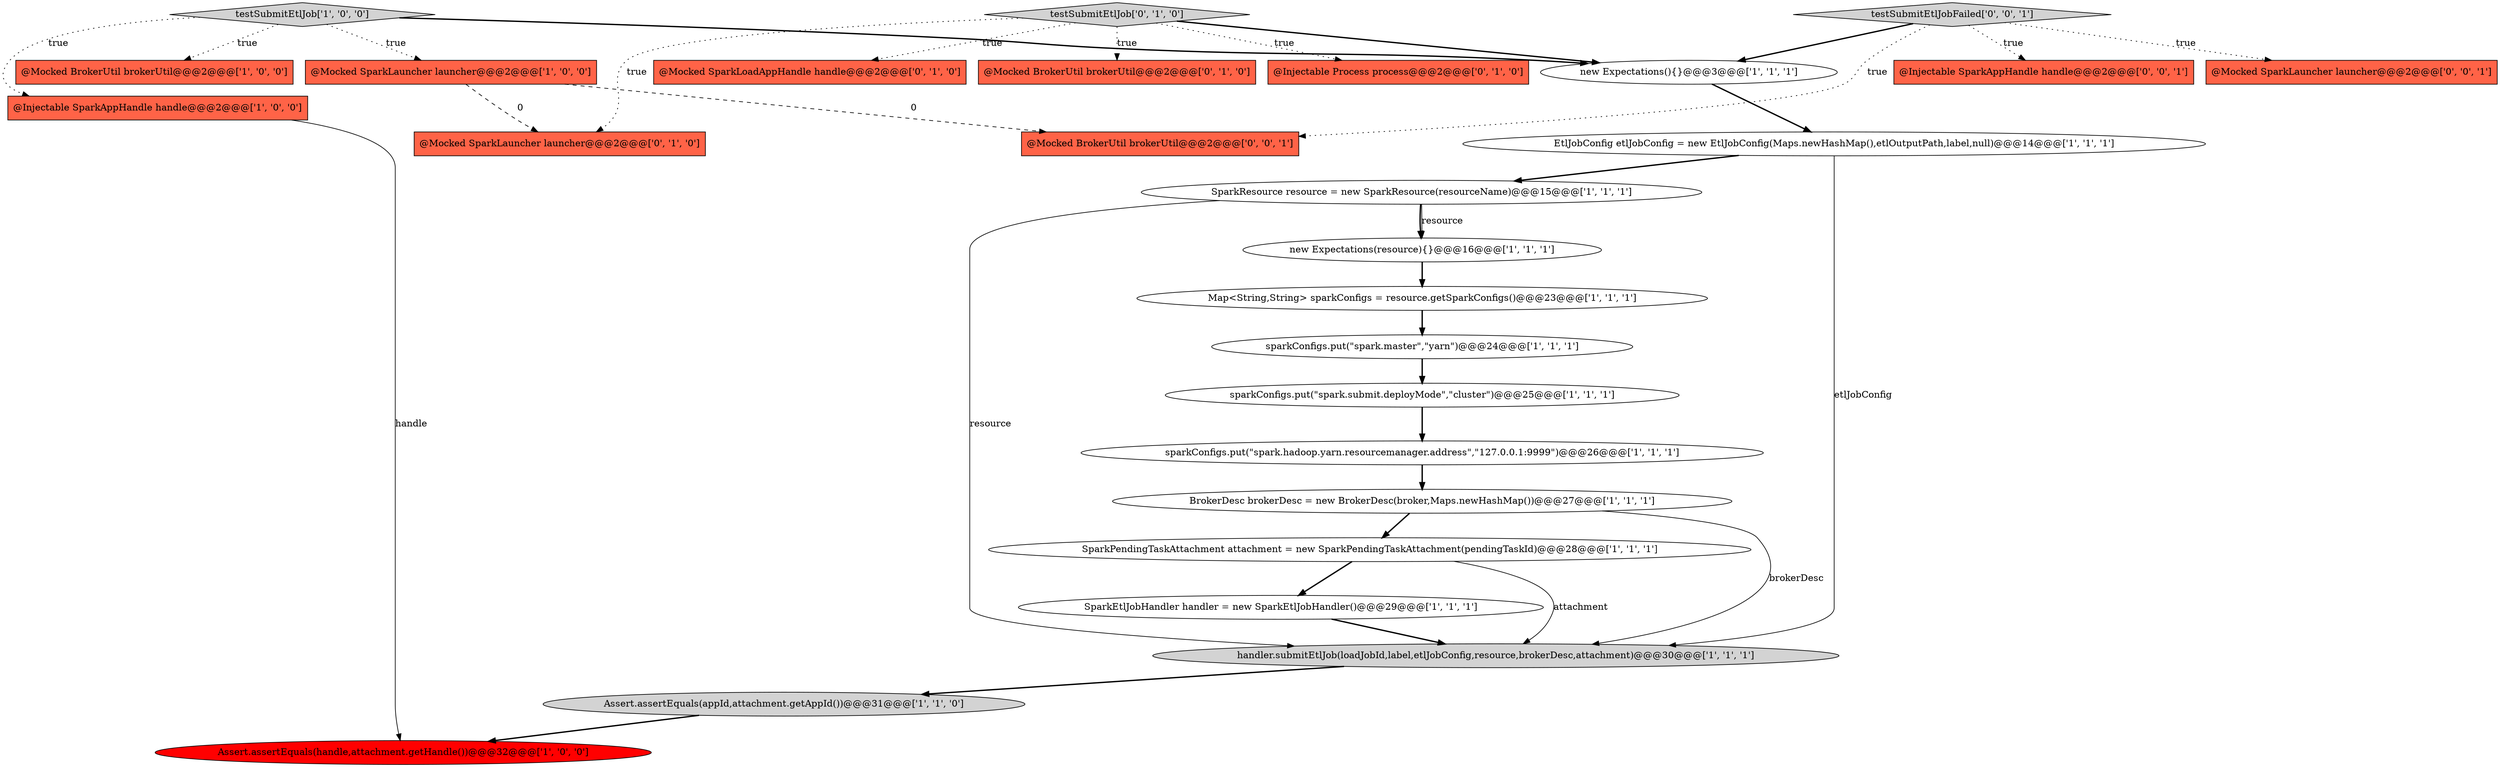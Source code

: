 digraph {
1 [style = filled, label = "Assert.assertEquals(appId,attachment.getAppId())@@@31@@@['1', '1', '0']", fillcolor = lightgray, shape = ellipse image = "AAA0AAABBB1BBB"];
8 [style = filled, label = "@Mocked BrokerUtil brokerUtil@@@2@@@['1', '0', '0']", fillcolor = tomato, shape = box image = "AAA0AAABBB1BBB"];
2 [style = filled, label = "BrokerDesc brokerDesc = new BrokerDesc(broker,Maps.newHashMap())@@@27@@@['1', '1', '1']", fillcolor = white, shape = ellipse image = "AAA0AAABBB1BBB"];
14 [style = filled, label = "testSubmitEtlJob['1', '0', '0']", fillcolor = lightgray, shape = diamond image = "AAA0AAABBB1BBB"];
5 [style = filled, label = "new Expectations(){}@@@3@@@['1', '1', '1']", fillcolor = white, shape = ellipse image = "AAA0AAABBB1BBB"];
16 [style = filled, label = "Assert.assertEquals(handle,attachment.getHandle())@@@32@@@['1', '0', '0']", fillcolor = red, shape = ellipse image = "AAA1AAABBB1BBB"];
20 [style = filled, label = "@Mocked SparkLoadAppHandle handle@@@2@@@['0', '1', '0']", fillcolor = tomato, shape = box image = "AAA0AAABBB2BBB"];
12 [style = filled, label = "@Mocked SparkLauncher launcher@@@2@@@['1', '0', '0']", fillcolor = tomato, shape = box image = "AAA1AAABBB1BBB"];
18 [style = filled, label = "@Mocked BrokerUtil brokerUtil@@@2@@@['0', '1', '0']", fillcolor = tomato, shape = box image = "AAA0AAABBB2BBB"];
24 [style = filled, label = "@Injectable SparkAppHandle handle@@@2@@@['0', '0', '1']", fillcolor = tomato, shape = box image = "AAA0AAABBB3BBB"];
0 [style = filled, label = "sparkConfigs.put(\"spark.hadoop.yarn.resourcemanager.address\",\"127.0.0.1:9999\")@@@26@@@['1', '1', '1']", fillcolor = white, shape = ellipse image = "AAA0AAABBB1BBB"];
22 [style = filled, label = "@Mocked SparkLauncher launcher@@@2@@@['0', '1', '0']", fillcolor = tomato, shape = box image = "AAA1AAABBB2BBB"];
11 [style = filled, label = "SparkEtlJobHandler handler = new SparkEtlJobHandler()@@@29@@@['1', '1', '1']", fillcolor = white, shape = ellipse image = "AAA0AAABBB1BBB"];
6 [style = filled, label = "SparkResource resource = new SparkResource(resourceName)@@@15@@@['1', '1', '1']", fillcolor = white, shape = ellipse image = "AAA0AAABBB1BBB"];
21 [style = filled, label = "testSubmitEtlJob['0', '1', '0']", fillcolor = lightgray, shape = diamond image = "AAA0AAABBB2BBB"];
15 [style = filled, label = "SparkPendingTaskAttachment attachment = new SparkPendingTaskAttachment(pendingTaskId)@@@28@@@['1', '1', '1']", fillcolor = white, shape = ellipse image = "AAA0AAABBB1BBB"];
23 [style = filled, label = "@Mocked SparkLauncher launcher@@@2@@@['0', '0', '1']", fillcolor = tomato, shape = box image = "AAA0AAABBB3BBB"];
9 [style = filled, label = "sparkConfigs.put(\"spark.submit.deployMode\",\"cluster\")@@@25@@@['1', '1', '1']", fillcolor = white, shape = ellipse image = "AAA0AAABBB1BBB"];
19 [style = filled, label = "@Injectable Process process@@@2@@@['0', '1', '0']", fillcolor = tomato, shape = box image = "AAA0AAABBB2BBB"];
3 [style = filled, label = "@Injectable SparkAppHandle handle@@@2@@@['1', '0', '0']", fillcolor = tomato, shape = box image = "AAA0AAABBB1BBB"];
26 [style = filled, label = "testSubmitEtlJobFailed['0', '0', '1']", fillcolor = lightgray, shape = diamond image = "AAA0AAABBB3BBB"];
4 [style = filled, label = "new Expectations(resource){}@@@16@@@['1', '1', '1']", fillcolor = white, shape = ellipse image = "AAA0AAABBB1BBB"];
7 [style = filled, label = "Map<String,String> sparkConfigs = resource.getSparkConfigs()@@@23@@@['1', '1', '1']", fillcolor = white, shape = ellipse image = "AAA0AAABBB1BBB"];
17 [style = filled, label = "handler.submitEtlJob(loadJobId,label,etlJobConfig,resource,brokerDesc,attachment)@@@30@@@['1', '1', '1']", fillcolor = lightgray, shape = ellipse image = "AAA0AAABBB1BBB"];
10 [style = filled, label = "EtlJobConfig etlJobConfig = new EtlJobConfig(Maps.newHashMap(),etlOutputPath,label,null)@@@14@@@['1', '1', '1']", fillcolor = white, shape = ellipse image = "AAA0AAABBB1BBB"];
13 [style = filled, label = "sparkConfigs.put(\"spark.master\",\"yarn\")@@@24@@@['1', '1', '1']", fillcolor = white, shape = ellipse image = "AAA0AAABBB1BBB"];
25 [style = filled, label = "@Mocked BrokerUtil brokerUtil@@@2@@@['0', '0', '1']", fillcolor = tomato, shape = box image = "AAA0AAABBB3BBB"];
7->13 [style = bold, label=""];
5->10 [style = bold, label=""];
21->20 [style = dotted, label="true"];
9->0 [style = bold, label=""];
17->1 [style = bold, label=""];
14->12 [style = dotted, label="true"];
3->16 [style = solid, label="handle"];
6->17 [style = solid, label="resource"];
21->18 [style = dotted, label="true"];
26->5 [style = bold, label=""];
26->25 [style = dotted, label="true"];
0->2 [style = bold, label=""];
15->17 [style = solid, label="attachment"];
21->22 [style = dotted, label="true"];
26->23 [style = dotted, label="true"];
10->6 [style = bold, label=""];
4->7 [style = bold, label=""];
2->17 [style = solid, label="brokerDesc"];
21->5 [style = bold, label=""];
6->4 [style = bold, label=""];
6->4 [style = solid, label="resource"];
12->25 [style = dashed, label="0"];
15->11 [style = bold, label=""];
1->16 [style = bold, label=""];
21->19 [style = dotted, label="true"];
26->24 [style = dotted, label="true"];
2->15 [style = bold, label=""];
12->22 [style = dashed, label="0"];
14->8 [style = dotted, label="true"];
10->17 [style = solid, label="etlJobConfig"];
14->3 [style = dotted, label="true"];
11->17 [style = bold, label=""];
13->9 [style = bold, label=""];
14->5 [style = bold, label=""];
}
